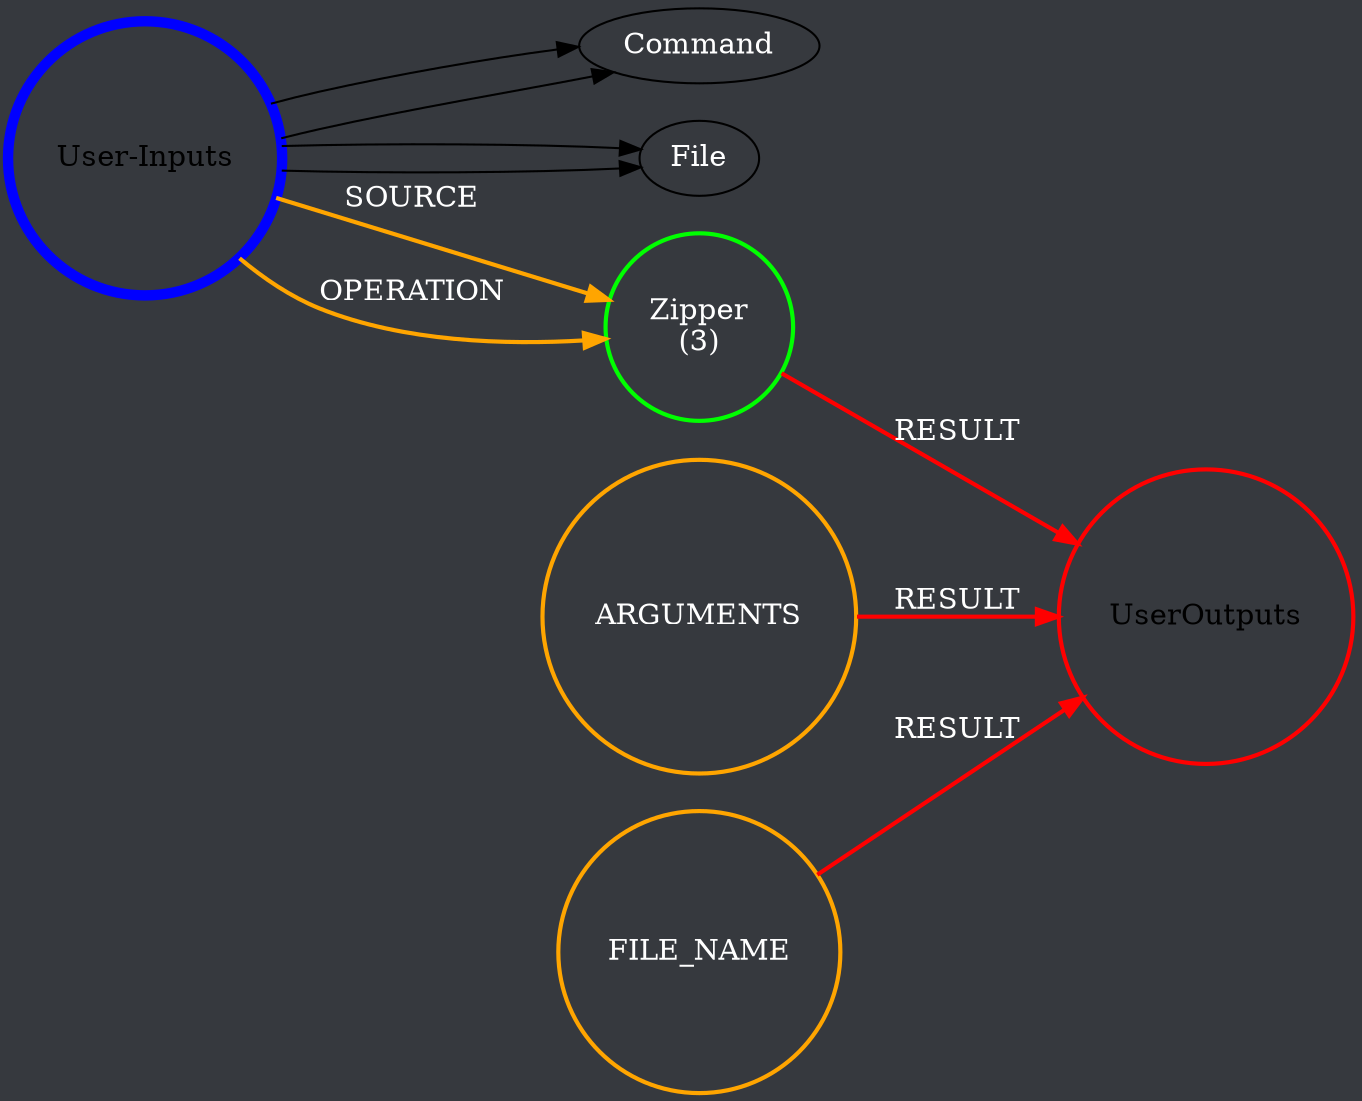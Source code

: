 digraph FlowDiagram {
  rankdir=LR;
  size="400,400";
   bgcolor="#36393e";
  user_inputs [label="User-Inputs", shape=circle, color=blue, penwidth=5 ];
  user_outputs [label="User-Outputs", shape=circle, color=red, penwidth=5 ];
  node [fontcolor=white];
  edge [fontcolor=white];
  Command Line [label="Command Line\n(1)", shape=circle, color=green, penwidth=2 ];
  File Dumper [label="File Dumper\n(2)", shape=circle, color=green, penwidth=2 ];
  Zipper [label="Zipper\n(3)", shape=circle, color=green, penwidth=2 ];
  user_inputs -> Command Line [label="COMMAND", color=orange, penwidth=2 ];
  user_inputs -> Command Line [label="ARGUMENTS", color=orange, penwidth=2 ];
  Command Line -> user_outputs [label="RESULT", color=red, penwidth=2 ];
  user_inputs -> File Dumper [label="CONTENT", color=orange, penwidth=2 ];
  user_inputs -> File Dumper [label="FILE_NAME", color=orange, penwidth=2 ];
  File Dumper -> user_outputs [label="RESULT", color=red, penwidth=2 ];
  user_inputs -> Zipper [label="SOURCE", color=orange, penwidth=2 ];
  user_inputs -> Zipper [label="OPERATION", color=orange, penwidth=2 ];
  Zipper -> user_outputs [label="RESULT", color=red, penwidth=2 ];
  user_outputs [label="UserOutputs", shape=circle, color=red , penwidth=2 ];
}
